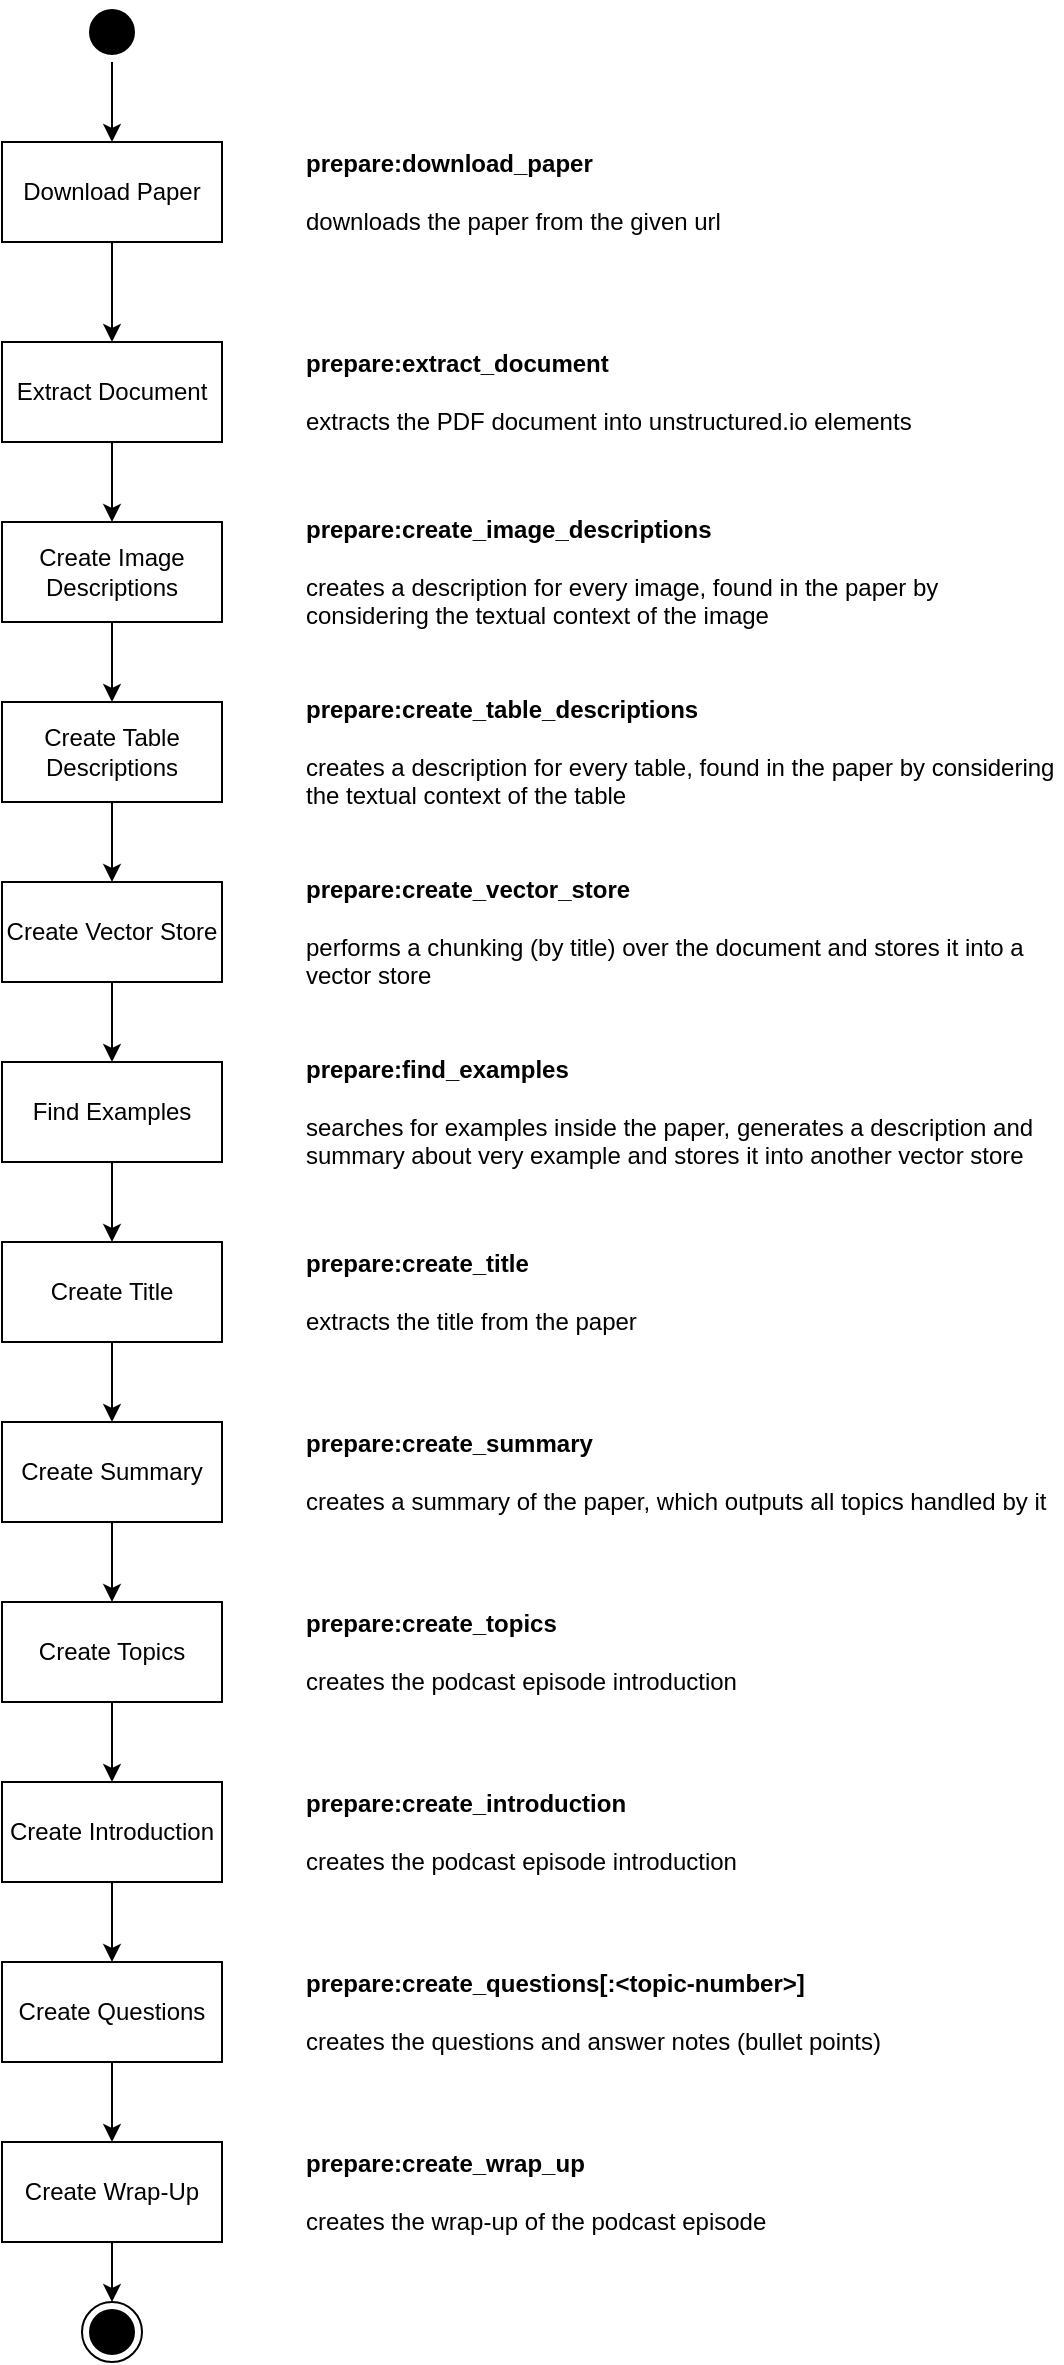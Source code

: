 <mxfile version="26.0.11">
  <diagram name="Seite-1" id="-CPTUap74OQBZTpQZPIg">
    <mxGraphModel dx="1562" dy="818" grid="1" gridSize="10" guides="1" tooltips="1" connect="1" arrows="1" fold="1" page="1" pageScale="1" pageWidth="827" pageHeight="1169" math="0" shadow="0">
      <root>
        <mxCell id="0" />
        <mxCell id="1" parent="0" />
        <mxCell id="-J5VIguFf9j-k8yqBksf-7" value="" style="edgeStyle=orthogonalEdgeStyle;rounded=0;orthogonalLoop=1;jettySize=auto;html=1;" edge="1" parent="1" source="-J5VIguFf9j-k8yqBksf-1" target="-J5VIguFf9j-k8yqBksf-4">
          <mxGeometry relative="1" as="geometry" />
        </mxCell>
        <mxCell id="-J5VIguFf9j-k8yqBksf-1" value="" style="ellipse;html=1;shape=startState;fillColor=#000000;strokeColor=light-dark(#000000, #ff9090);" vertex="1" parent="1">
          <mxGeometry x="230" y="130" width="30" height="30" as="geometry" />
        </mxCell>
        <mxCell id="-J5VIguFf9j-k8yqBksf-3" value="" style="ellipse;html=1;shape=endState;fillColor=#000000;strokeColor=#000000;" vertex="1" parent="1">
          <mxGeometry x="230" y="1280" width="30" height="30" as="geometry" />
        </mxCell>
        <mxCell id="-J5VIguFf9j-k8yqBksf-8" value="" style="edgeStyle=orthogonalEdgeStyle;rounded=0;orthogonalLoop=1;jettySize=auto;html=1;" edge="1" parent="1" source="-J5VIguFf9j-k8yqBksf-4" target="-J5VIguFf9j-k8yqBksf-6">
          <mxGeometry relative="1" as="geometry" />
        </mxCell>
        <mxCell id="-J5VIguFf9j-k8yqBksf-4" value="Download Paper" style="html=1;whiteSpace=wrap;" vertex="1" parent="1">
          <mxGeometry x="190" y="200" width="110" height="50" as="geometry" />
        </mxCell>
        <mxCell id="-J5VIguFf9j-k8yqBksf-5" value="&lt;div align=&quot;left&quot;&gt;&lt;b&gt;prepare:download_paper&lt;br&gt;&lt;br&gt;&lt;/b&gt;downloads the paper from the given url&lt;/div&gt;" style="text;html=1;align=left;verticalAlign=middle;whiteSpace=wrap;rounded=0;" vertex="1" parent="1">
          <mxGeometry x="340" y="210" width="380" height="30" as="geometry" />
        </mxCell>
        <mxCell id="-J5VIguFf9j-k8yqBksf-12" value="" style="edgeStyle=orthogonalEdgeStyle;rounded=0;orthogonalLoop=1;jettySize=auto;html=1;" edge="1" parent="1" source="-J5VIguFf9j-k8yqBksf-6" target="-J5VIguFf9j-k8yqBksf-10">
          <mxGeometry relative="1" as="geometry" />
        </mxCell>
        <mxCell id="-J5VIguFf9j-k8yqBksf-6" value="Extract Document" style="html=1;whiteSpace=wrap;" vertex="1" parent="1">
          <mxGeometry x="190" y="300" width="110" height="50" as="geometry" />
        </mxCell>
        <mxCell id="-J5VIguFf9j-k8yqBksf-9" value="&lt;div align=&quot;left&quot;&gt;&lt;b&gt;prepare:extract_document&lt;br&gt;&lt;br&gt;&lt;/b&gt;extracts the PDF document into unstructured.io elements&lt;/div&gt;" style="text;html=1;align=left;verticalAlign=middle;whiteSpace=wrap;rounded=0;" vertex="1" parent="1">
          <mxGeometry x="340" y="310" width="380" height="30" as="geometry" />
        </mxCell>
        <mxCell id="-J5VIguFf9j-k8yqBksf-15" value="" style="edgeStyle=orthogonalEdgeStyle;rounded=0;orthogonalLoop=1;jettySize=auto;html=1;" edge="1" parent="1" source="-J5VIguFf9j-k8yqBksf-10" target="-J5VIguFf9j-k8yqBksf-13">
          <mxGeometry relative="1" as="geometry" />
        </mxCell>
        <mxCell id="-J5VIguFf9j-k8yqBksf-10" value="Create Image Descriptions" style="html=1;whiteSpace=wrap;" vertex="1" parent="1">
          <mxGeometry x="190" y="390" width="110" height="50" as="geometry" />
        </mxCell>
        <mxCell id="-J5VIguFf9j-k8yqBksf-11" value="&lt;div align=&quot;left&quot;&gt;&lt;b&gt;prepare:create_image_descriptions&lt;br&gt;&lt;br&gt;&lt;/b&gt;creates a description for every image, found in the paper by considering the textual context of the image&lt;/div&gt;" style="text;html=1;align=left;verticalAlign=middle;whiteSpace=wrap;rounded=0;" vertex="1" parent="1">
          <mxGeometry x="340" y="400" width="380" height="30" as="geometry" />
        </mxCell>
        <mxCell id="-J5VIguFf9j-k8yqBksf-31" value="" style="edgeStyle=orthogonalEdgeStyle;rounded=0;orthogonalLoop=1;jettySize=auto;html=1;" edge="1" parent="1" source="-J5VIguFf9j-k8yqBksf-13" target="-J5VIguFf9j-k8yqBksf-29">
          <mxGeometry relative="1" as="geometry" />
        </mxCell>
        <mxCell id="-J5VIguFf9j-k8yqBksf-13" value="Create Table Descriptions" style="html=1;whiteSpace=wrap;" vertex="1" parent="1">
          <mxGeometry x="190" y="480" width="110" height="50" as="geometry" />
        </mxCell>
        <mxCell id="-J5VIguFf9j-k8yqBksf-14" value="&lt;div align=&quot;left&quot;&gt;&lt;b&gt;prepare:create_table_descriptions&lt;br&gt;&lt;br&gt;&lt;/b&gt;creates a description for every table, found in the paper by considering the textual context of the table&lt;/div&gt;" style="text;html=1;align=left;verticalAlign=middle;whiteSpace=wrap;rounded=0;" vertex="1" parent="1">
          <mxGeometry x="340" y="490" width="380" height="30" as="geometry" />
        </mxCell>
        <mxCell id="-J5VIguFf9j-k8yqBksf-22" value="" style="edgeStyle=orthogonalEdgeStyle;rounded=0;orthogonalLoop=1;jettySize=auto;html=1;" edge="1" parent="1" source="-J5VIguFf9j-k8yqBksf-16" target="-J5VIguFf9j-k8yqBksf-19">
          <mxGeometry relative="1" as="geometry" />
        </mxCell>
        <mxCell id="-J5VIguFf9j-k8yqBksf-16" value="Create Title" style="html=1;whiteSpace=wrap;" vertex="1" parent="1">
          <mxGeometry x="190" y="750" width="110" height="50" as="geometry" />
        </mxCell>
        <mxCell id="-J5VIguFf9j-k8yqBksf-17" value="&lt;div align=&quot;left&quot;&gt;&lt;b&gt;prepare:create_title&lt;br&gt;&lt;/b&gt;&lt;br&gt;extracts the title from the paper&lt;/div&gt;" style="text;html=1;align=left;verticalAlign=middle;whiteSpace=wrap;rounded=0;" vertex="1" parent="1">
          <mxGeometry x="340" y="760" width="380" height="30" as="geometry" />
        </mxCell>
        <mxCell id="-J5VIguFf9j-k8yqBksf-36" value="" style="edgeStyle=orthogonalEdgeStyle;rounded=0;orthogonalLoop=1;jettySize=auto;html=1;" edge="1" parent="1" source="-J5VIguFf9j-k8yqBksf-19" target="-J5VIguFf9j-k8yqBksf-26">
          <mxGeometry relative="1" as="geometry" />
        </mxCell>
        <mxCell id="-J5VIguFf9j-k8yqBksf-19" value="Create Summary" style="html=1;whiteSpace=wrap;" vertex="1" parent="1">
          <mxGeometry x="190" y="840" width="110" height="50" as="geometry" />
        </mxCell>
        <mxCell id="-J5VIguFf9j-k8yqBksf-20" value="&lt;div align=&quot;left&quot;&gt;&lt;b&gt;prepare:create_summary&lt;br&gt;&lt;br&gt;&lt;/b&gt;creates a summary of the paper, which outputs all topics handled by it&lt;/div&gt;" style="text;html=1;align=left;verticalAlign=middle;whiteSpace=wrap;rounded=0;" vertex="1" parent="1">
          <mxGeometry x="340" y="850" width="380" height="30" as="geometry" />
        </mxCell>
        <mxCell id="-J5VIguFf9j-k8yqBksf-40" value="" style="edgeStyle=orthogonalEdgeStyle;rounded=0;orthogonalLoop=1;jettySize=auto;html=1;" edge="1" parent="1" source="-J5VIguFf9j-k8yqBksf-23" target="-J5VIguFf9j-k8yqBksf-38">
          <mxGeometry relative="1" as="geometry" />
        </mxCell>
        <mxCell id="-J5VIguFf9j-k8yqBksf-23" value="Create Introduction" style="html=1;whiteSpace=wrap;" vertex="1" parent="1">
          <mxGeometry x="190" y="1020" width="110" height="50" as="geometry" />
        </mxCell>
        <mxCell id="-J5VIguFf9j-k8yqBksf-24" value="&lt;div align=&quot;left&quot;&gt;&lt;b&gt;prepare:create_introduction&lt;br&gt;&lt;br&gt;&lt;/b&gt;creates the podcast episode introduction&lt;/div&gt;" style="text;html=1;align=left;verticalAlign=middle;whiteSpace=wrap;rounded=0;" vertex="1" parent="1">
          <mxGeometry x="340" y="1030" width="380" height="30" as="geometry" />
        </mxCell>
        <mxCell id="-J5VIguFf9j-k8yqBksf-37" value="" style="edgeStyle=orthogonalEdgeStyle;rounded=0;orthogonalLoop=1;jettySize=auto;html=1;" edge="1" parent="1" source="-J5VIguFf9j-k8yqBksf-26" target="-J5VIguFf9j-k8yqBksf-23">
          <mxGeometry relative="1" as="geometry" />
        </mxCell>
        <mxCell id="-J5VIguFf9j-k8yqBksf-26" value="Create Topics" style="html=1;whiteSpace=wrap;" vertex="1" parent="1">
          <mxGeometry x="190" y="930" width="110" height="50" as="geometry" />
        </mxCell>
        <mxCell id="-J5VIguFf9j-k8yqBksf-27" value="&lt;div align=&quot;left&quot;&gt;&lt;b&gt;prepare:create_topics&lt;br&gt;&lt;br&gt;&lt;/b&gt;creates the podcast episode introduction&lt;/div&gt;" style="text;html=1;align=left;verticalAlign=middle;whiteSpace=wrap;rounded=0;" vertex="1" parent="1">
          <mxGeometry x="340" y="940" width="380" height="30" as="geometry" />
        </mxCell>
        <mxCell id="-J5VIguFf9j-k8yqBksf-34" value="" style="edgeStyle=orthogonalEdgeStyle;rounded=0;orthogonalLoop=1;jettySize=auto;html=1;" edge="1" parent="1" source="-J5VIguFf9j-k8yqBksf-29" target="-J5VIguFf9j-k8yqBksf-32">
          <mxGeometry relative="1" as="geometry" />
        </mxCell>
        <mxCell id="-J5VIguFf9j-k8yqBksf-29" value="Create Vector Store" style="html=1;whiteSpace=wrap;" vertex="1" parent="1">
          <mxGeometry x="190" y="570" width="110" height="50" as="geometry" />
        </mxCell>
        <mxCell id="-J5VIguFf9j-k8yqBksf-30" value="&lt;div align=&quot;left&quot;&gt;&lt;b&gt;prepare:create_vector_store&lt;br&gt;&lt;/b&gt;&lt;br&gt;performs a chunking (by title) over the document and stores it into a vector store&lt;/div&gt;" style="text;html=1;align=left;verticalAlign=middle;whiteSpace=wrap;rounded=0;" vertex="1" parent="1">
          <mxGeometry x="340" y="580" width="380" height="30" as="geometry" />
        </mxCell>
        <mxCell id="-J5VIguFf9j-k8yqBksf-35" value="" style="edgeStyle=orthogonalEdgeStyle;rounded=0;orthogonalLoop=1;jettySize=auto;html=1;" edge="1" parent="1" source="-J5VIguFf9j-k8yqBksf-32" target="-J5VIguFf9j-k8yqBksf-16">
          <mxGeometry relative="1" as="geometry" />
        </mxCell>
        <mxCell id="-J5VIguFf9j-k8yqBksf-32" value="Find Examples" style="html=1;whiteSpace=wrap;" vertex="1" parent="1">
          <mxGeometry x="190" y="660" width="110" height="50" as="geometry" />
        </mxCell>
        <mxCell id="-J5VIguFf9j-k8yqBksf-33" value="&lt;div align=&quot;left&quot;&gt;&lt;b&gt;prepare:find_examples&lt;br&gt;&lt;/b&gt;&lt;br&gt;searches for examples inside the paper, generates a description and summary about very example and stores it into another vector store&lt;/div&gt;" style="text;html=1;align=left;verticalAlign=middle;whiteSpace=wrap;rounded=0;" vertex="1" parent="1">
          <mxGeometry x="340" y="670" width="380" height="30" as="geometry" />
        </mxCell>
        <mxCell id="-J5VIguFf9j-k8yqBksf-43" value="" style="edgeStyle=orthogonalEdgeStyle;rounded=0;orthogonalLoop=1;jettySize=auto;html=1;" edge="1" parent="1" source="-J5VIguFf9j-k8yqBksf-38" target="-J5VIguFf9j-k8yqBksf-41">
          <mxGeometry relative="1" as="geometry" />
        </mxCell>
        <mxCell id="-J5VIguFf9j-k8yqBksf-38" value="Create Questions" style="html=1;whiteSpace=wrap;" vertex="1" parent="1">
          <mxGeometry x="190" y="1110" width="110" height="50" as="geometry" />
        </mxCell>
        <mxCell id="-J5VIguFf9j-k8yqBksf-39" value="&lt;div align=&quot;left&quot;&gt;&lt;b&gt;prepare:create_questions[:&amp;lt;topic-number&amp;gt;]&lt;br&gt;&lt;br&gt;&lt;/b&gt;creates the questions and answer notes (bullet points)&lt;/div&gt;" style="text;html=1;align=left;verticalAlign=middle;whiteSpace=wrap;rounded=0;" vertex="1" parent="1">
          <mxGeometry x="340" y="1120" width="380" height="30" as="geometry" />
        </mxCell>
        <mxCell id="-J5VIguFf9j-k8yqBksf-44" value="" style="edgeStyle=orthogonalEdgeStyle;rounded=0;orthogonalLoop=1;jettySize=auto;html=1;" edge="1" parent="1" source="-J5VIguFf9j-k8yqBksf-41" target="-J5VIguFf9j-k8yqBksf-3">
          <mxGeometry relative="1" as="geometry" />
        </mxCell>
        <mxCell id="-J5VIguFf9j-k8yqBksf-41" value="Create Wrap-Up" style="html=1;whiteSpace=wrap;" vertex="1" parent="1">
          <mxGeometry x="190" y="1200" width="110" height="50" as="geometry" />
        </mxCell>
        <mxCell id="-J5VIguFf9j-k8yqBksf-42" value="&lt;div align=&quot;left&quot;&gt;&lt;b&gt;prepare:create_wrap_up&lt;br&gt;&lt;br&gt;&lt;/b&gt;creates the wrap-up of the podcast episode&lt;/div&gt;" style="text;html=1;align=left;verticalAlign=middle;whiteSpace=wrap;rounded=0;" vertex="1" parent="1">
          <mxGeometry x="340" y="1210" width="380" height="30" as="geometry" />
        </mxCell>
      </root>
    </mxGraphModel>
  </diagram>
</mxfile>
